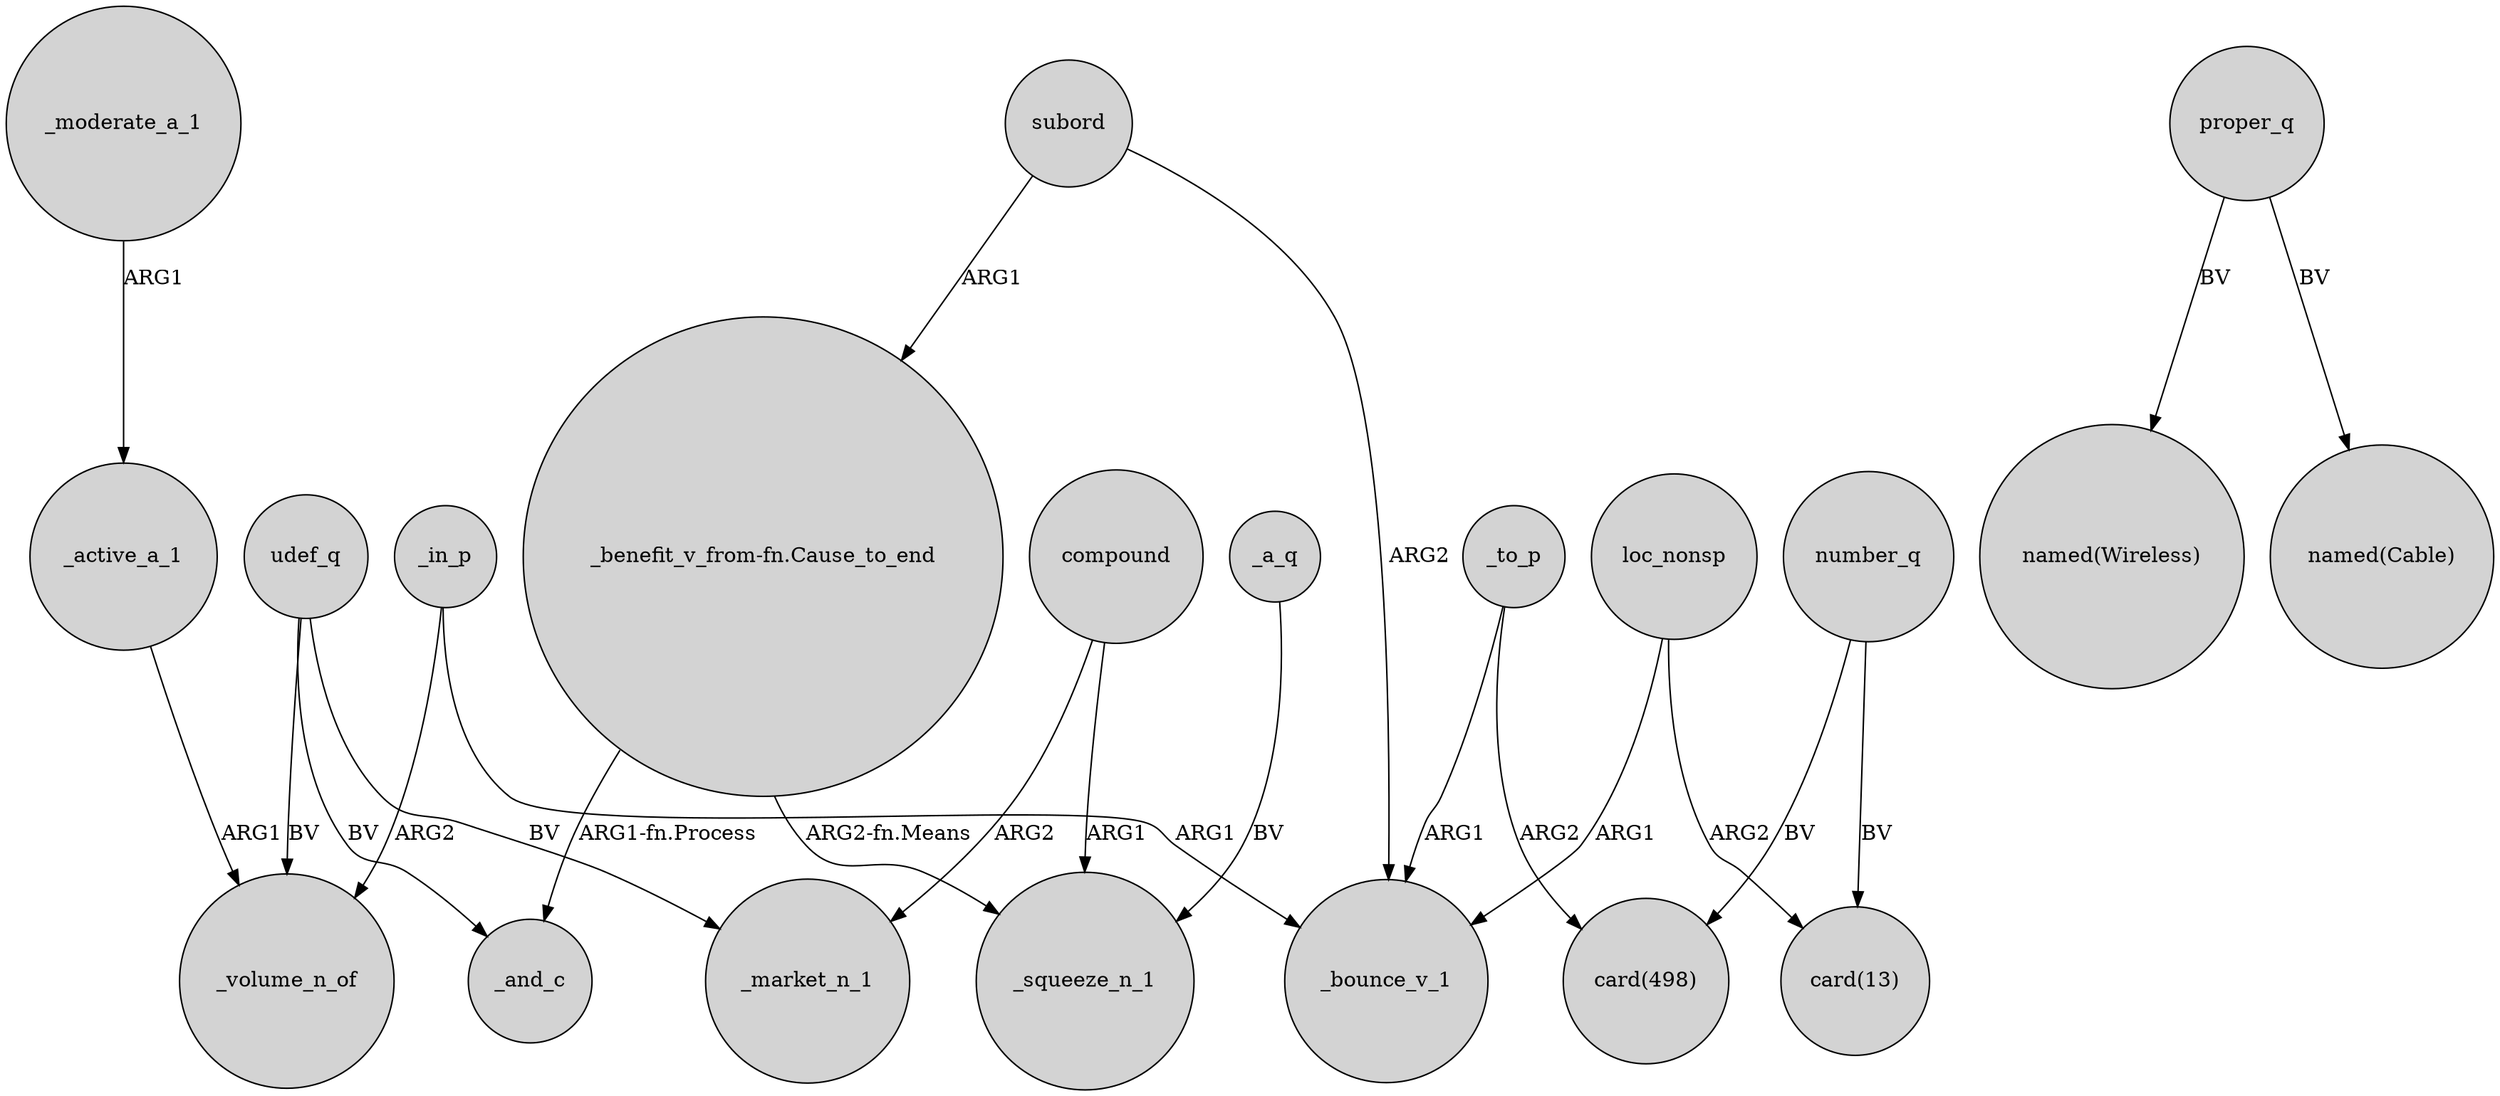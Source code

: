 digraph {
	node [shape=circle style=filled]
	_in_p -> _volume_n_of [label=ARG2]
	udef_q -> _market_n_1 [label=BV]
	number_q -> "card(13)" [label=BV]
	"_benefit_v_from-fn.Cause_to_end" -> _squeeze_n_1 [label="ARG2-fn.Means"]
	compound -> _market_n_1 [label=ARG2]
	number_q -> "card(498)" [label=BV]
	_moderate_a_1 -> _active_a_1 [label=ARG1]
	_to_p -> "card(498)" [label=ARG2]
	loc_nonsp -> "card(13)" [label=ARG2]
	"_benefit_v_from-fn.Cause_to_end" -> _and_c [label="ARG1-fn.Process"]
	_a_q -> _squeeze_n_1 [label=BV]
	udef_q -> _and_c [label=BV]
	subord -> _bounce_v_1 [label=ARG2]
	udef_q -> _volume_n_of [label=BV]
	_to_p -> _bounce_v_1 [label=ARG1]
	_in_p -> _bounce_v_1 [label=ARG1]
	subord -> "_benefit_v_from-fn.Cause_to_end" [label=ARG1]
	proper_q -> "named(Wireless)" [label=BV]
	loc_nonsp -> _bounce_v_1 [label=ARG1]
	proper_q -> "named(Cable)" [label=BV]
	_active_a_1 -> _volume_n_of [label=ARG1]
	compound -> _squeeze_n_1 [label=ARG1]
}
